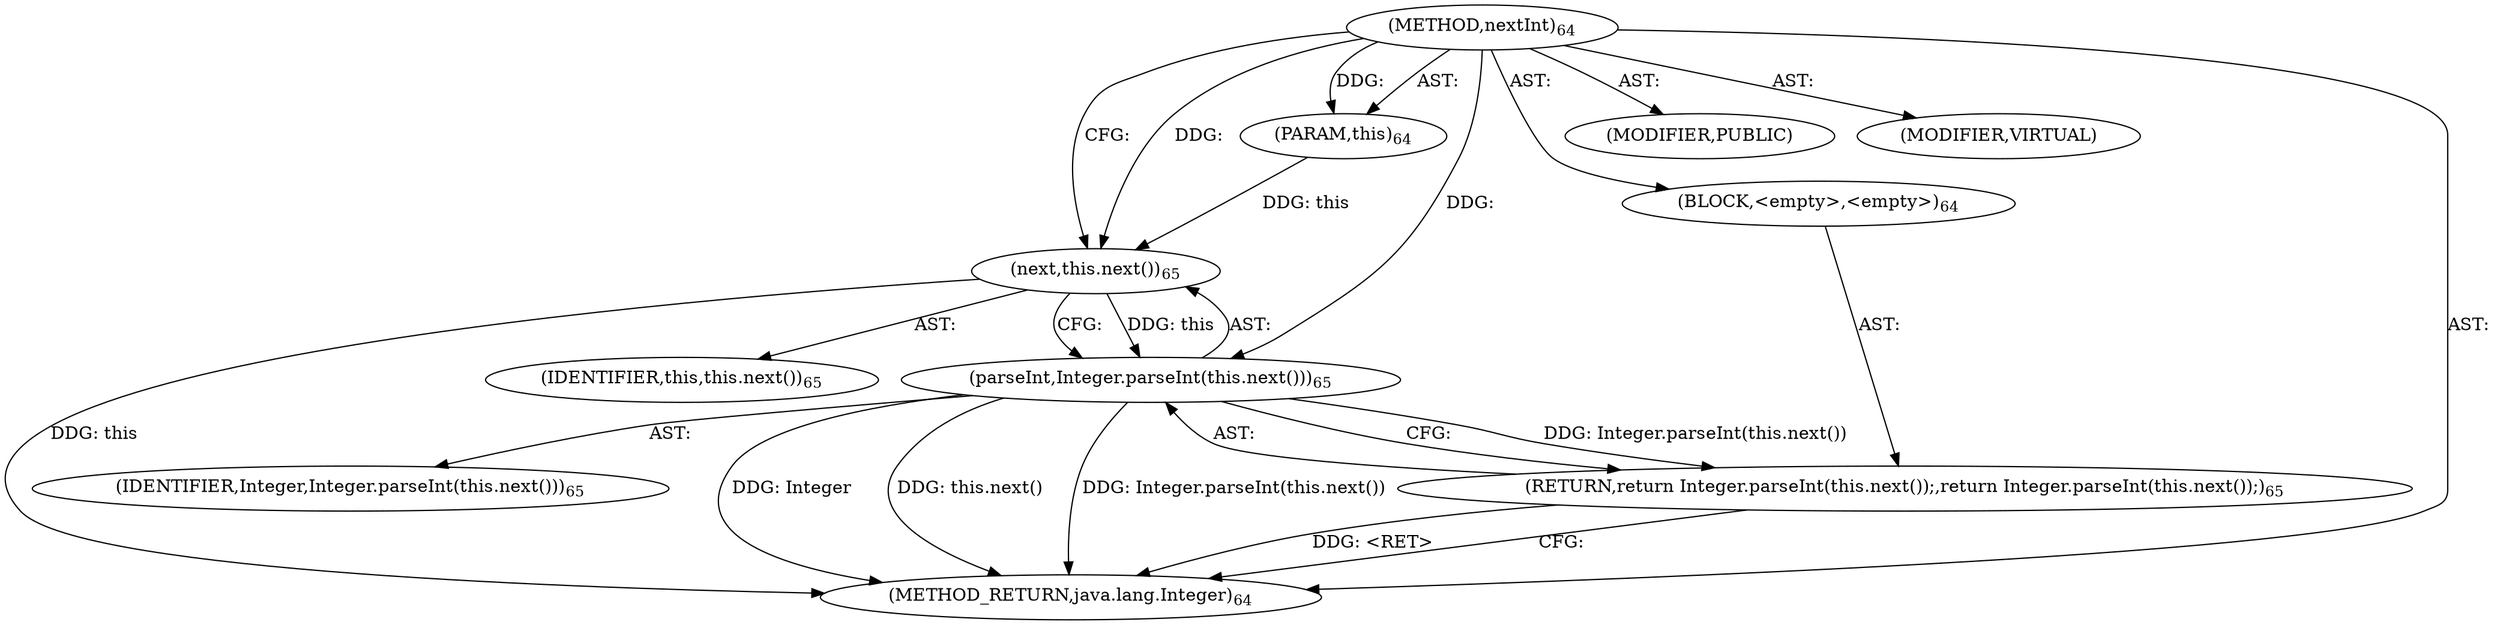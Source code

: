 digraph "nextInt" {  
"337" [label = <(METHOD,nextInt)<SUB>64</SUB>> ]
"12" [label = <(PARAM,this)<SUB>64</SUB>> ]
"338" [label = <(BLOCK,&lt;empty&gt;,&lt;empty&gt;)<SUB>64</SUB>> ]
"339" [label = <(RETURN,return Integer.parseInt(this.next());,return Integer.parseInt(this.next());)<SUB>65</SUB>> ]
"340" [label = <(parseInt,Integer.parseInt(this.next()))<SUB>65</SUB>> ]
"341" [label = <(IDENTIFIER,Integer,Integer.parseInt(this.next()))<SUB>65</SUB>> ]
"342" [label = <(next,this.next())<SUB>65</SUB>> ]
"11" [label = <(IDENTIFIER,this,this.next())<SUB>65</SUB>> ]
"343" [label = <(MODIFIER,PUBLIC)> ]
"344" [label = <(MODIFIER,VIRTUAL)> ]
"345" [label = <(METHOD_RETURN,java.lang.Integer)<SUB>64</SUB>> ]
  "337" -> "12"  [ label = "AST: "] 
  "337" -> "338"  [ label = "AST: "] 
  "337" -> "343"  [ label = "AST: "] 
  "337" -> "344"  [ label = "AST: "] 
  "337" -> "345"  [ label = "AST: "] 
  "338" -> "339"  [ label = "AST: "] 
  "339" -> "340"  [ label = "AST: "] 
  "340" -> "341"  [ label = "AST: "] 
  "340" -> "342"  [ label = "AST: "] 
  "342" -> "11"  [ label = "AST: "] 
  "339" -> "345"  [ label = "CFG: "] 
  "340" -> "339"  [ label = "CFG: "] 
  "342" -> "340"  [ label = "CFG: "] 
  "337" -> "342"  [ label = "CFG: "] 
  "339" -> "345"  [ label = "DDG: &lt;RET&gt;"] 
  "340" -> "345"  [ label = "DDG: Integer"] 
  "342" -> "345"  [ label = "DDG: this"] 
  "340" -> "345"  [ label = "DDG: this.next()"] 
  "340" -> "345"  [ label = "DDG: Integer.parseInt(this.next())"] 
  "337" -> "12"  [ label = "DDG: "] 
  "340" -> "339"  [ label = "DDG: Integer.parseInt(this.next())"] 
  "337" -> "340"  [ label = "DDG: "] 
  "342" -> "340"  [ label = "DDG: this"] 
  "12" -> "342"  [ label = "DDG: this"] 
  "337" -> "342"  [ label = "DDG: "] 
}
